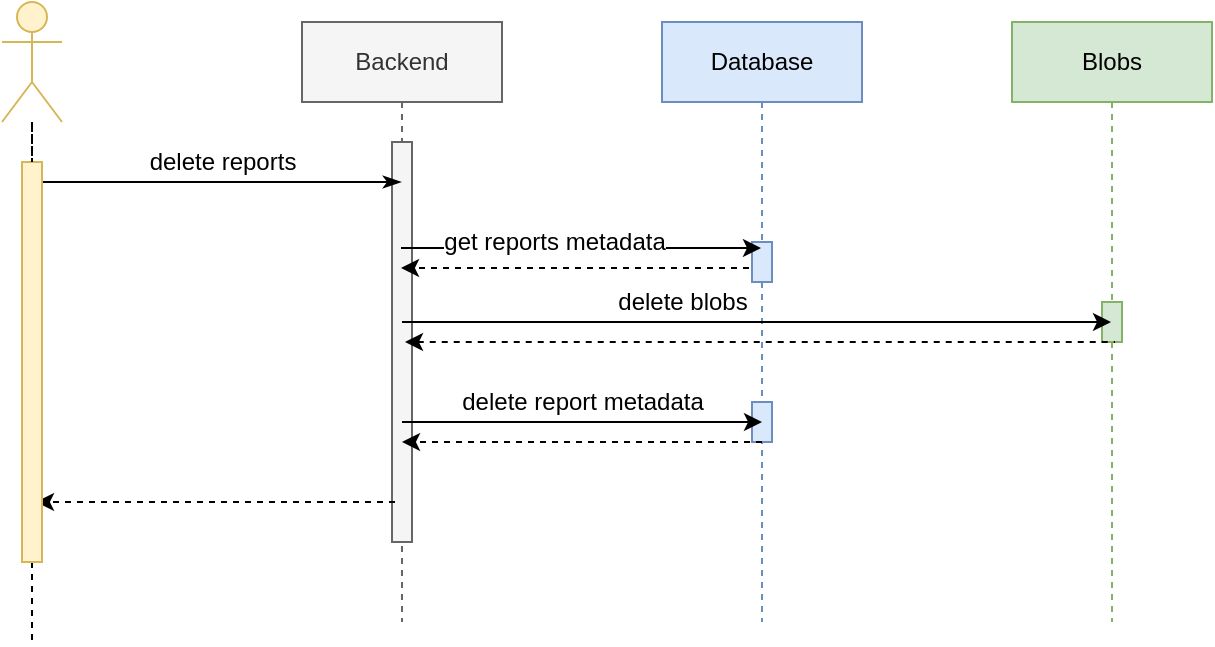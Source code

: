 <mxfile version="12.5.6" type="device"><diagram id="DMGDBzHLaEBg3PY75WTh" name="Page-1"><mxGraphModel dx="1422" dy="914" grid="1" gridSize="10" guides="1" tooltips="1" connect="1" arrows="1" fold="1" page="1" pageScale="1" pageWidth="850" pageHeight="1100" math="0" shadow="0"><root><mxCell id="0"/><mxCell id="1" parent="0"/><mxCell id="t1vQsUPYTWXmGj9-jh1j-1" value="Backend" style="shape=umlLifeline;perimeter=lifelinePerimeter;whiteSpace=wrap;html=1;container=1;collapsible=0;recursiveResize=0;outlineConnect=0;fillColor=#f5f5f5;strokeColor=#666666;fontColor=#333333;" vertex="1" parent="1"><mxGeometry x="190" y="20" width="100" height="300" as="geometry"/></mxCell><mxCell id="t1vQsUPYTWXmGj9-jh1j-18" value="" style="html=1;points=[];perimeter=orthogonalPerimeter;fillColor=#f5f5f5;strokeColor=#666666;fontColor=#333333;" vertex="1" parent="t1vQsUPYTWXmGj9-jh1j-1"><mxGeometry x="45" y="60" width="10" height="200" as="geometry"/></mxCell><mxCell id="t1vQsUPYTWXmGj9-jh1j-5" style="edgeStyle=orthogonalEdgeStyle;rounded=0;orthogonalLoop=1;jettySize=auto;html=1;dashed=1;" edge="1" parent="1"><mxGeometry relative="1" as="geometry"><mxPoint x="419.5" y="143" as="sourcePoint"/><mxPoint x="239.5" y="143" as="targetPoint"/><Array as="points"><mxPoint x="360" y="143"/><mxPoint x="360" y="143"/></Array></mxGeometry></mxCell><mxCell id="t1vQsUPYTWXmGj9-jh1j-2" value="Database" style="shape=umlLifeline;perimeter=lifelinePerimeter;whiteSpace=wrap;html=1;container=1;collapsible=0;recursiveResize=0;outlineConnect=0;fillColor=#dae8fc;strokeColor=#6c8ebf;" vertex="1" parent="1"><mxGeometry x="370" y="20" width="100" height="300" as="geometry"/></mxCell><mxCell id="t1vQsUPYTWXmGj9-jh1j-23" value="" style="html=1;points=[];perimeter=orthogonalPerimeter;fillColor=#dae8fc;strokeColor=#6c8ebf;" vertex="1" parent="t1vQsUPYTWXmGj9-jh1j-2"><mxGeometry x="45" y="110" width="10" height="20" as="geometry"/></mxCell><mxCell id="t1vQsUPYTWXmGj9-jh1j-25" value="" style="html=1;points=[];perimeter=orthogonalPerimeter;fillColor=#dae8fc;strokeColor=#6c8ebf;" vertex="1" parent="t1vQsUPYTWXmGj9-jh1j-2"><mxGeometry x="45" y="190" width="10" height="20" as="geometry"/></mxCell><mxCell id="t1vQsUPYTWXmGj9-jh1j-3" value="Blobs" style="shape=umlLifeline;perimeter=lifelinePerimeter;whiteSpace=wrap;html=1;container=1;collapsible=0;recursiveResize=0;outlineConnect=0;fillColor=#d5e8d4;strokeColor=#82b366;" vertex="1" parent="1"><mxGeometry x="545" y="20" width="100" height="300" as="geometry"/></mxCell><mxCell id="t1vQsUPYTWXmGj9-jh1j-24" value="" style="html=1;points=[];perimeter=orthogonalPerimeter;fillColor=#d5e8d4;strokeColor=#82b366;" vertex="1" parent="t1vQsUPYTWXmGj9-jh1j-3"><mxGeometry x="45" y="140" width="10" height="20" as="geometry"/></mxCell><mxCell id="t1vQsUPYTWXmGj9-jh1j-8" style="edgeStyle=orthogonalEdgeStyle;rounded=0;orthogonalLoop=1;jettySize=auto;html=1;dashed=1;endArrow=none;endFill=0;" edge="1" parent="1" source="t1vQsUPYTWXmGj9-jh1j-29"><mxGeometry relative="1" as="geometry"><mxPoint x="55" y="330" as="targetPoint"/></mxGeometry></mxCell><mxCell id="t1vQsUPYTWXmGj9-jh1j-7" value="" style="shape=umlActor;verticalLabelPosition=bottom;labelBackgroundColor=#ffffff;verticalAlign=top;html=1;fillColor=#fff2cc;strokeColor=#d6b656;" vertex="1" parent="1"><mxGeometry x="40" y="10" width="30" height="60" as="geometry"/></mxCell><mxCell id="t1vQsUPYTWXmGj9-jh1j-16" style="edgeStyle=orthogonalEdgeStyle;rounded=0;orthogonalLoop=1;jettySize=auto;html=1;startArrow=classic;startFill=1;endArrow=none;endFill=0;dashed=1;" edge="1" parent="1"><mxGeometry relative="1" as="geometry"><mxPoint x="241.5" y="180" as="sourcePoint"/><mxPoint x="596.5" y="180" as="targetPoint"/></mxGeometry></mxCell><mxCell id="t1vQsUPYTWXmGj9-jh1j-9" style="edgeStyle=orthogonalEdgeStyle;rounded=0;orthogonalLoop=1;jettySize=auto;html=1;endArrow=none;endFill=0;startArrow=classicThin;startFill=1;" edge="1" parent="1" source="t1vQsUPYTWXmGj9-jh1j-1"><mxGeometry relative="1" as="geometry"><mxPoint x="60" y="100" as="targetPoint"/><Array as="points"><mxPoint x="60" y="100"/></Array></mxGeometry></mxCell><mxCell id="t1vQsUPYTWXmGj9-jh1j-10" value="delete reports" style="text;html=1;align=center;verticalAlign=middle;resizable=0;points=[];labelBackgroundColor=#ffffff;" vertex="1" connectable="0" parent="t1vQsUPYTWXmGj9-jh1j-9"><mxGeometry x="-0.181" y="-1" relative="1" as="geometry"><mxPoint x="-16.5" y="-9" as="offset"/></mxGeometry></mxCell><mxCell id="t1vQsUPYTWXmGj9-jh1j-20" style="edgeStyle=orthogonalEdgeStyle;rounded=0;orthogonalLoop=1;jettySize=auto;html=1;" edge="1" parent="1"><mxGeometry relative="1" as="geometry"><mxPoint x="240" y="220" as="sourcePoint"/><mxPoint x="420" y="220" as="targetPoint"/><Array as="points"><mxPoint x="340" y="220"/><mxPoint x="340" y="220"/></Array></mxGeometry></mxCell><mxCell id="t1vQsUPYTWXmGj9-jh1j-21" value="delete report metadata" style="text;html=1;align=center;verticalAlign=middle;resizable=0;points=[];labelBackgroundColor=#ffffff;" vertex="1" connectable="0" parent="t1vQsUPYTWXmGj9-jh1j-20"><mxGeometry x="0.117" y="24" relative="1" as="geometry"><mxPoint x="-11" y="14" as="offset"/></mxGeometry></mxCell><mxCell id="t1vQsUPYTWXmGj9-jh1j-22" style="edgeStyle=orthogonalEdgeStyle;rounded=0;orthogonalLoop=1;jettySize=auto;html=1;dashed=1;" edge="1" parent="1"><mxGeometry relative="1" as="geometry"><mxPoint x="420" y="230" as="sourcePoint"/><mxPoint x="240" y="230" as="targetPoint"/><Array as="points"><mxPoint x="360" y="230"/><mxPoint x="360" y="230"/></Array></mxGeometry></mxCell><mxCell id="t1vQsUPYTWXmGj9-jh1j-4" style="edgeStyle=orthogonalEdgeStyle;rounded=0;orthogonalLoop=1;jettySize=auto;html=1;" edge="1" parent="1"><mxGeometry relative="1" as="geometry"><mxPoint x="239.5" y="133" as="sourcePoint"/><mxPoint x="419.5" y="133" as="targetPoint"/><Array as="points"><mxPoint x="340" y="133"/><mxPoint x="340" y="133"/></Array></mxGeometry></mxCell><mxCell id="t1vQsUPYTWXmGj9-jh1j-6" value="get reports metadata" style="text;html=1;align=center;verticalAlign=middle;resizable=0;points=[];labelBackgroundColor=#ffffff;" vertex="1" connectable="0" parent="t1vQsUPYTWXmGj9-jh1j-4"><mxGeometry x="0.117" y="24" relative="1" as="geometry"><mxPoint x="-24" y="21" as="offset"/></mxGeometry></mxCell><mxCell id="t1vQsUPYTWXmGj9-jh1j-13" style="edgeStyle=orthogonalEdgeStyle;rounded=0;orthogonalLoop=1;jettySize=auto;html=1;startArrow=none;startFill=0;endArrow=classic;endFill=1;" edge="1" parent="1" source="t1vQsUPYTWXmGj9-jh1j-1" target="t1vQsUPYTWXmGj9-jh1j-3"><mxGeometry relative="1" as="geometry"/></mxCell><mxCell id="t1vQsUPYTWXmGj9-jh1j-14" value="delete blobs" style="text;html=1;align=center;verticalAlign=middle;resizable=0;points=[];labelBackgroundColor=#ffffff;" vertex="1" connectable="0" parent="t1vQsUPYTWXmGj9-jh1j-13"><mxGeometry x="-0.101" y="-5" relative="1" as="geometry"><mxPoint x="-19.5" y="-15" as="offset"/></mxGeometry></mxCell><mxCell id="t1vQsUPYTWXmGj9-jh1j-27" style="edgeStyle=orthogonalEdgeStyle;rounded=0;orthogonalLoop=1;jettySize=auto;html=1;endArrow=classic;endFill=1;startArrow=none;startFill=0;dashed=1;" edge="1" parent="1"><mxGeometry relative="1" as="geometry"><mxPoint x="57" y="260" as="targetPoint"/><mxPoint x="236.5" y="260" as="sourcePoint"/><Array as="points"><mxPoint x="57" y="260"/></Array></mxGeometry></mxCell><mxCell id="t1vQsUPYTWXmGj9-jh1j-29" value="" style="html=1;points=[];perimeter=orthogonalPerimeter;fillColor=#fff2cc;strokeColor=#d6b656;" vertex="1" parent="1"><mxGeometry x="50" y="90" width="10" height="200" as="geometry"/></mxCell><mxCell id="t1vQsUPYTWXmGj9-jh1j-30" style="edgeStyle=orthogonalEdgeStyle;rounded=0;orthogonalLoop=1;jettySize=auto;html=1;dashed=1;endArrow=none;endFill=0;" edge="1" parent="1" source="t1vQsUPYTWXmGj9-jh1j-7" target="t1vQsUPYTWXmGj9-jh1j-29"><mxGeometry relative="1" as="geometry"><mxPoint x="55" y="330" as="targetPoint"/><mxPoint x="55" y="70" as="sourcePoint"/></mxGeometry></mxCell></root></mxGraphModel></diagram></mxfile>